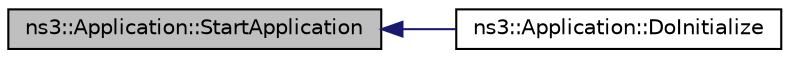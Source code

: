 digraph "ns3::Application::StartApplication"
{
  edge [fontname="Helvetica",fontsize="10",labelfontname="Helvetica",labelfontsize="10"];
  node [fontname="Helvetica",fontsize="10",shape=record];
  rankdir="LR";
  Node1 [label="ns3::Application::StartApplication",height=0.2,width=0.4,color="black", fillcolor="grey75", style="filled", fontcolor="black"];
  Node1 -> Node2 [dir="back",color="midnightblue",fontsize="10",style="solid"];
  Node2 [label="ns3::Application::DoInitialize",height=0.2,width=0.4,color="black", fillcolor="white", style="filled",URL="$d0/d46/classns3_1_1Application.html#a5eb6dbd210418f3a0ec5a2515fc3a009"];
}
